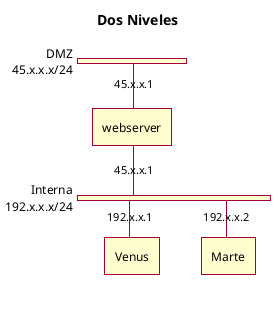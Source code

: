 @startuml Samples
skin rose
skinparam classFontName Calibri
skinparam shadowing false

title Dos Niveles

nwdiag {

    network DMZ {
        address = "45.x.x.x/24"
        webserver [address = "45.x.x.1"];
    }

    network Interna {
        address = "192.x.x.x/24"
        webserver [address = "45.x.x.1"];
        Venus [address = "192.x.x.1"];
        Marte [address = "192.x.x.2"];
    }

}

@enduml